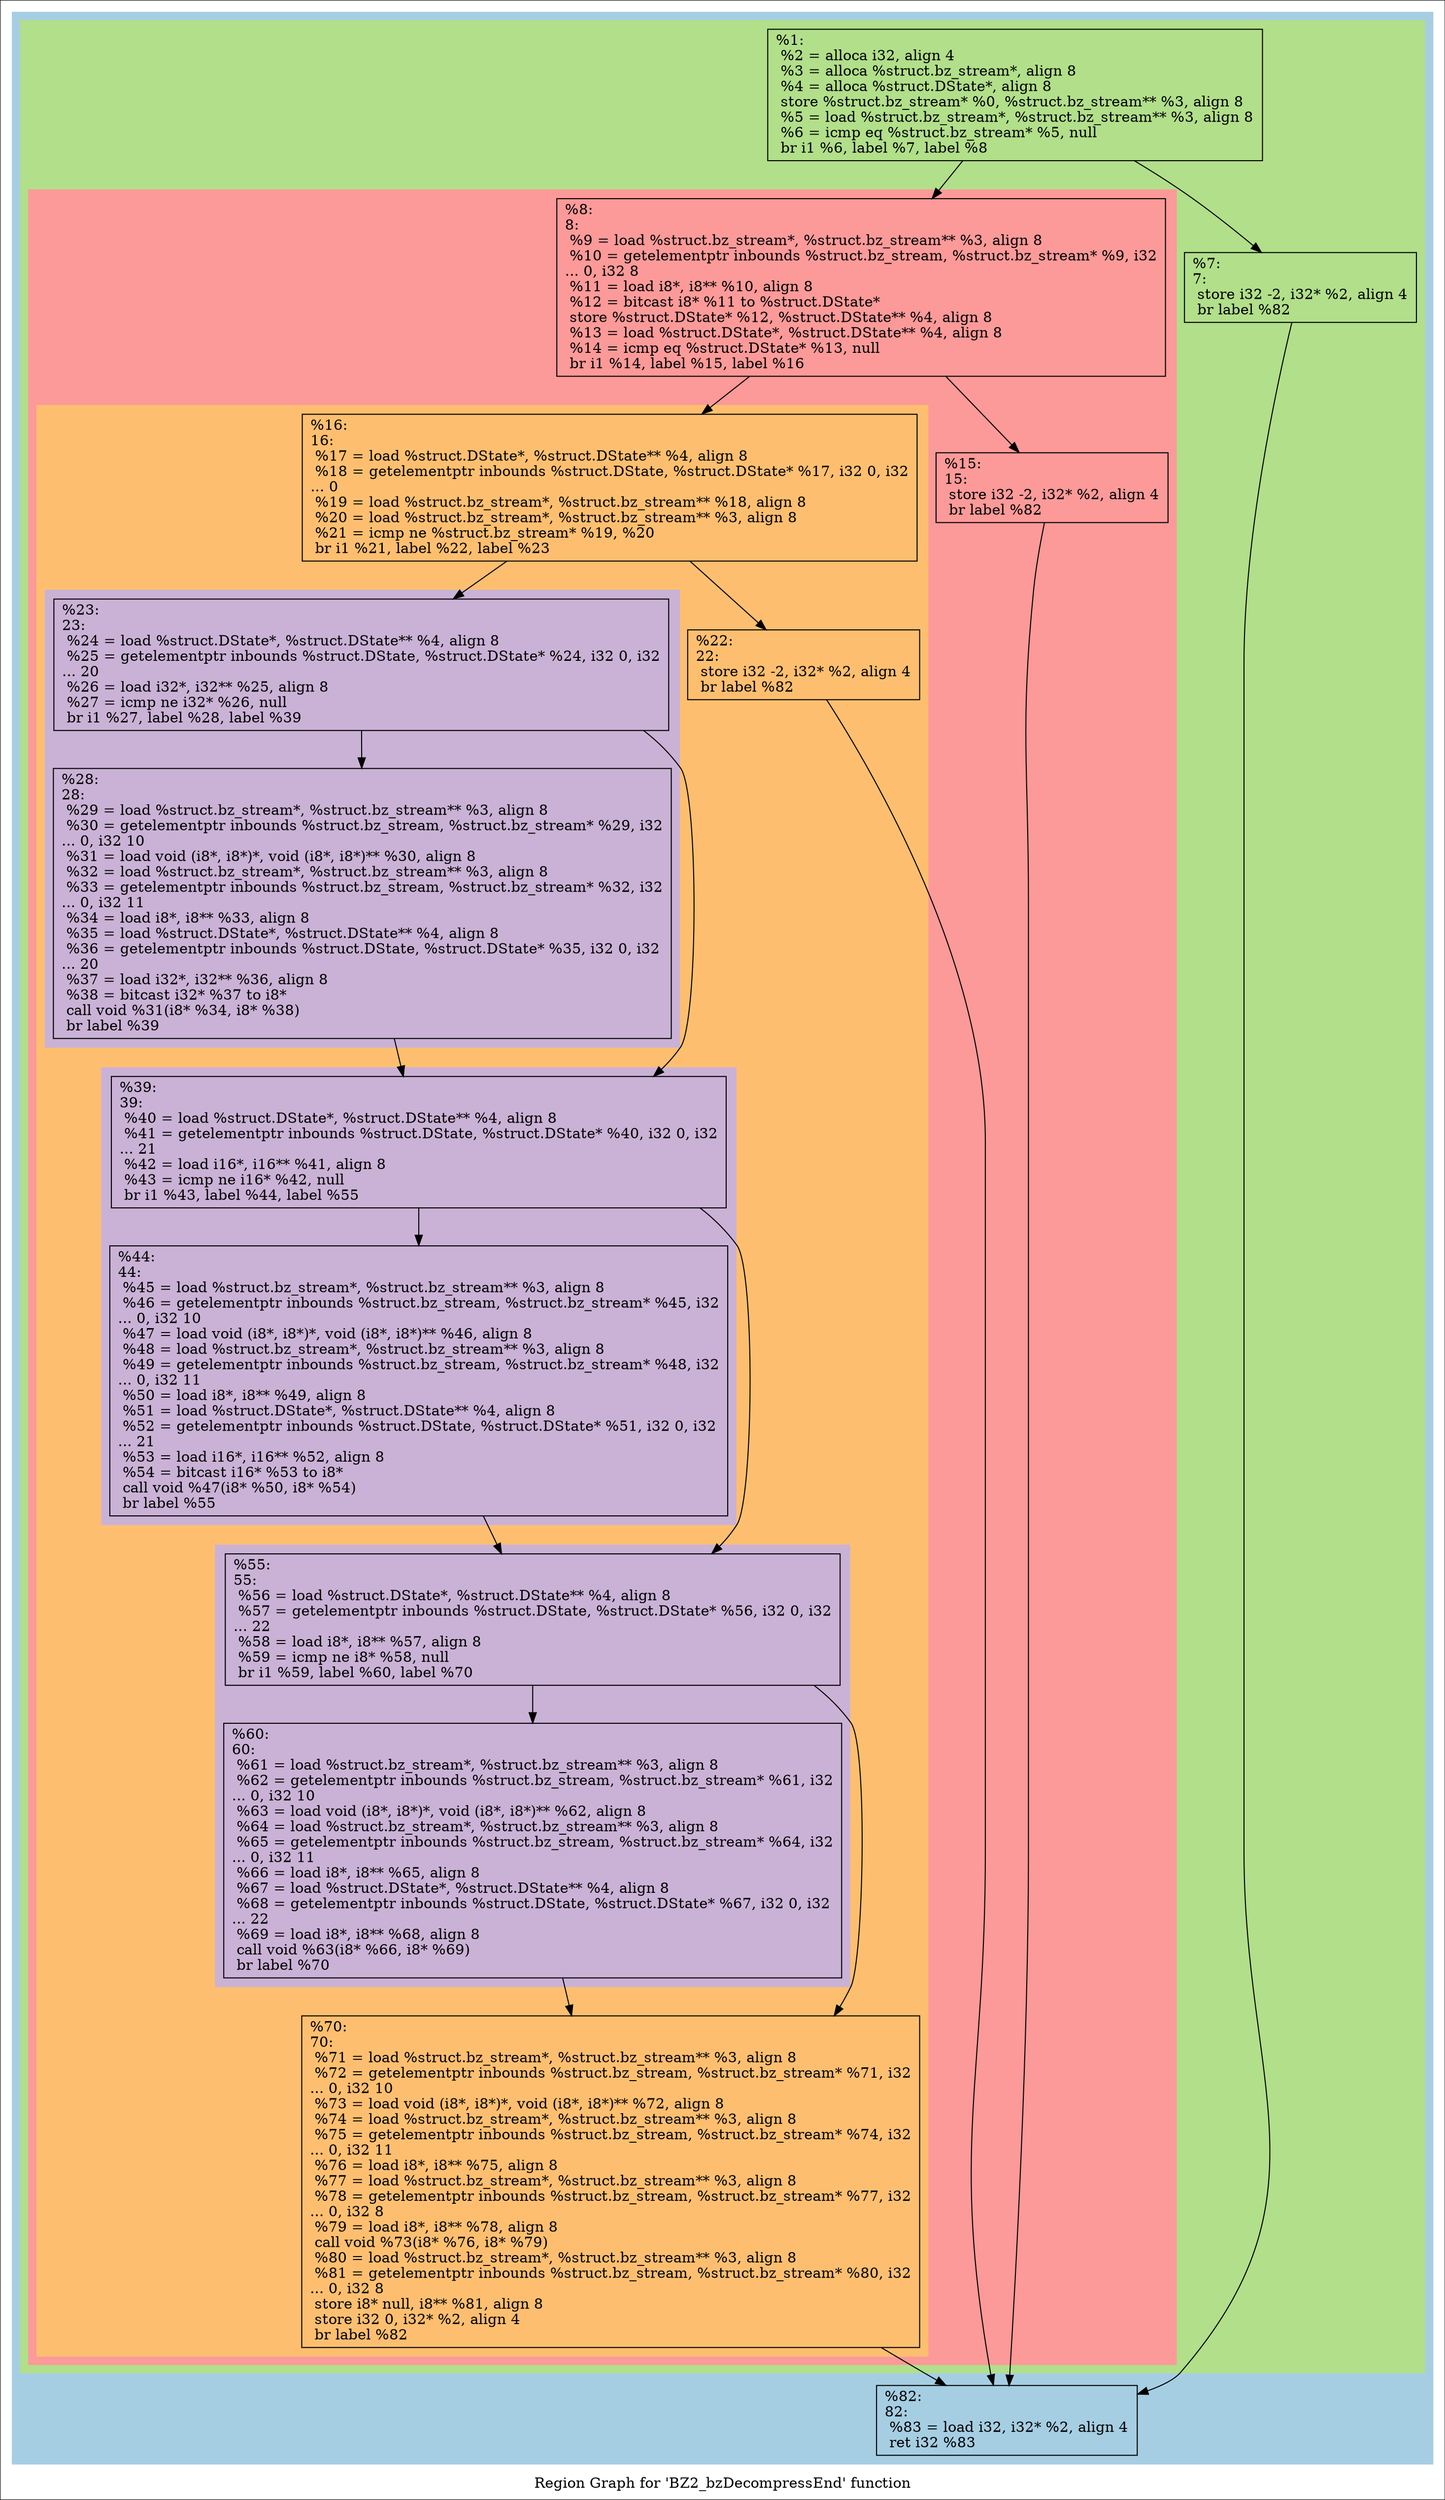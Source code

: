 digraph "Region Graph for 'BZ2_bzDecompressEnd' function" {
	label="Region Graph for 'BZ2_bzDecompressEnd' function";

	Node0x2ab8f70 [shape=record,label="{%1:\l  %2 = alloca i32, align 4\l  %3 = alloca %struct.bz_stream*, align 8\l  %4 = alloca %struct.DState*, align 8\l  store %struct.bz_stream* %0, %struct.bz_stream** %3, align 8\l  %5 = load %struct.bz_stream*, %struct.bz_stream** %3, align 8\l  %6 = icmp eq %struct.bz_stream* %5, null\l  br i1 %6, label %7, label %8\l}"];
	Node0x2ab8f70 -> Node0x29231b0;
	Node0x2ab8f70 -> Node0x2a97f60;
	Node0x29231b0 [shape=record,label="{%7:\l7:                                                \l  store i32 -2, i32* %2, align 4\l  br label %82\l}"];
	Node0x29231b0 -> Node0x2a48970;
	Node0x2a48970 [shape=record,label="{%82:\l82:                                               \l  %83 = load i32, i32* %2, align 4\l  ret i32 %83\l}"];
	Node0x2a97f60 [shape=record,label="{%8:\l8:                                                \l  %9 = load %struct.bz_stream*, %struct.bz_stream** %3, align 8\l  %10 = getelementptr inbounds %struct.bz_stream, %struct.bz_stream* %9, i32\l... 0, i32 8\l  %11 = load i8*, i8** %10, align 8\l  %12 = bitcast i8* %11 to %struct.DState*\l  store %struct.DState* %12, %struct.DState** %4, align 8\l  %13 = load %struct.DState*, %struct.DState** %4, align 8\l  %14 = icmp eq %struct.DState* %13, null\l  br i1 %14, label %15, label %16\l}"];
	Node0x2a97f60 -> Node0x2aabf10;
	Node0x2a97f60 -> Node0x2a89380;
	Node0x2aabf10 [shape=record,label="{%15:\l15:                                               \l  store i32 -2, i32* %2, align 4\l  br label %82\l}"];
	Node0x2aabf10 -> Node0x2a48970;
	Node0x2a89380 [shape=record,label="{%16:\l16:                                               \l  %17 = load %struct.DState*, %struct.DState** %4, align 8\l  %18 = getelementptr inbounds %struct.DState, %struct.DState* %17, i32 0, i32\l... 0\l  %19 = load %struct.bz_stream*, %struct.bz_stream** %18, align 8\l  %20 = load %struct.bz_stream*, %struct.bz_stream** %3, align 8\l  %21 = icmp ne %struct.bz_stream* %19, %20\l  br i1 %21, label %22, label %23\l}"];
	Node0x2a89380 -> Node0x2a488a0;
	Node0x2a89380 -> Node0x2abb9b0;
	Node0x2a488a0 [shape=record,label="{%22:\l22:                                               \l  store i32 -2, i32* %2, align 4\l  br label %82\l}"];
	Node0x2a488a0 -> Node0x2a48970;
	Node0x2abb9b0 [shape=record,label="{%23:\l23:                                               \l  %24 = load %struct.DState*, %struct.DState** %4, align 8\l  %25 = getelementptr inbounds %struct.DState, %struct.DState* %24, i32 0, i32\l... 20\l  %26 = load i32*, i32** %25, align 8\l  %27 = icmp ne i32* %26, null\l  br i1 %27, label %28, label %39\l}"];
	Node0x2abb9b0 -> Node0x2ac6030;
	Node0x2abb9b0 -> Node0x28c65f0;
	Node0x2ac6030 [shape=record,label="{%28:\l28:                                               \l  %29 = load %struct.bz_stream*, %struct.bz_stream** %3, align 8\l  %30 = getelementptr inbounds %struct.bz_stream, %struct.bz_stream* %29, i32\l... 0, i32 10\l  %31 = load void (i8*, i8*)*, void (i8*, i8*)** %30, align 8\l  %32 = load %struct.bz_stream*, %struct.bz_stream** %3, align 8\l  %33 = getelementptr inbounds %struct.bz_stream, %struct.bz_stream* %32, i32\l... 0, i32 11\l  %34 = load i8*, i8** %33, align 8\l  %35 = load %struct.DState*, %struct.DState** %4, align 8\l  %36 = getelementptr inbounds %struct.DState, %struct.DState* %35, i32 0, i32\l... 20\l  %37 = load i32*, i32** %36, align 8\l  %38 = bitcast i32* %37 to i8*\l  call void %31(i8* %34, i8* %38)\l  br label %39\l}"];
	Node0x2ac6030 -> Node0x28c65f0;
	Node0x28c65f0 [shape=record,label="{%39:\l39:                                               \l  %40 = load %struct.DState*, %struct.DState** %4, align 8\l  %41 = getelementptr inbounds %struct.DState, %struct.DState* %40, i32 0, i32\l... 21\l  %42 = load i16*, i16** %41, align 8\l  %43 = icmp ne i16* %42, null\l  br i1 %43, label %44, label %55\l}"];
	Node0x28c65f0 -> Node0x2a97e70;
	Node0x28c65f0 -> Node0x29fc360;
	Node0x2a97e70 [shape=record,label="{%44:\l44:                                               \l  %45 = load %struct.bz_stream*, %struct.bz_stream** %3, align 8\l  %46 = getelementptr inbounds %struct.bz_stream, %struct.bz_stream* %45, i32\l... 0, i32 10\l  %47 = load void (i8*, i8*)*, void (i8*, i8*)** %46, align 8\l  %48 = load %struct.bz_stream*, %struct.bz_stream** %3, align 8\l  %49 = getelementptr inbounds %struct.bz_stream, %struct.bz_stream* %48, i32\l... 0, i32 11\l  %50 = load i8*, i8** %49, align 8\l  %51 = load %struct.DState*, %struct.DState** %4, align 8\l  %52 = getelementptr inbounds %struct.DState, %struct.DState* %51, i32 0, i32\l... 21\l  %53 = load i16*, i16** %52, align 8\l  %54 = bitcast i16* %53 to i8*\l  call void %47(i8* %50, i8* %54)\l  br label %55\l}"];
	Node0x2a97e70 -> Node0x29fc360;
	Node0x29fc360 [shape=record,label="{%55:\l55:                                               \l  %56 = load %struct.DState*, %struct.DState** %4, align 8\l  %57 = getelementptr inbounds %struct.DState, %struct.DState* %56, i32 0, i32\l... 22\l  %58 = load i8*, i8** %57, align 8\l  %59 = icmp ne i8* %58, null\l  br i1 %59, label %60, label %70\l}"];
	Node0x29fc360 -> Node0x2b49650;
	Node0x29fc360 -> Node0x2b33b40;
	Node0x2b49650 [shape=record,label="{%60:\l60:                                               \l  %61 = load %struct.bz_stream*, %struct.bz_stream** %3, align 8\l  %62 = getelementptr inbounds %struct.bz_stream, %struct.bz_stream* %61, i32\l... 0, i32 10\l  %63 = load void (i8*, i8*)*, void (i8*, i8*)** %62, align 8\l  %64 = load %struct.bz_stream*, %struct.bz_stream** %3, align 8\l  %65 = getelementptr inbounds %struct.bz_stream, %struct.bz_stream* %64, i32\l... 0, i32 11\l  %66 = load i8*, i8** %65, align 8\l  %67 = load %struct.DState*, %struct.DState** %4, align 8\l  %68 = getelementptr inbounds %struct.DState, %struct.DState* %67, i32 0, i32\l... 22\l  %69 = load i8*, i8** %68, align 8\l  call void %63(i8* %66, i8* %69)\l  br label %70\l}"];
	Node0x2b49650 -> Node0x2b33b40;
	Node0x2b33b40 [shape=record,label="{%70:\l70:                                               \l  %71 = load %struct.bz_stream*, %struct.bz_stream** %3, align 8\l  %72 = getelementptr inbounds %struct.bz_stream, %struct.bz_stream* %71, i32\l... 0, i32 10\l  %73 = load void (i8*, i8*)*, void (i8*, i8*)** %72, align 8\l  %74 = load %struct.bz_stream*, %struct.bz_stream** %3, align 8\l  %75 = getelementptr inbounds %struct.bz_stream, %struct.bz_stream* %74, i32\l... 0, i32 11\l  %76 = load i8*, i8** %75, align 8\l  %77 = load %struct.bz_stream*, %struct.bz_stream** %3, align 8\l  %78 = getelementptr inbounds %struct.bz_stream, %struct.bz_stream* %77, i32\l... 0, i32 8\l  %79 = load i8*, i8** %78, align 8\l  call void %73(i8* %76, i8* %79)\l  %80 = load %struct.bz_stream*, %struct.bz_stream** %3, align 8\l  %81 = getelementptr inbounds %struct.bz_stream, %struct.bz_stream* %80, i32\l... 0, i32 8\l  store i8* null, i8** %81, align 8\l  store i32 0, i32* %2, align 4\l  br label %82\l}"];
	Node0x2b33b40 -> Node0x2a48970;
	colorscheme = "paired12"
        subgraph cluster_0x2b9bf80 {
          label = "";
          style = filled;
          color = 1
          subgraph cluster_0x2b9b510 {
            label = "";
            style = filled;
            color = 3
            subgraph cluster_0x2b9b490 {
              label = "";
              style = filled;
              color = 5
              subgraph cluster_0x2b8c0c0 {
                label = "";
                style = filled;
                color = 7
                subgraph cluster_0x2b92400 {
                  label = "";
                  style = filled;
                  color = 9
                  Node0x2abb9b0;
                  Node0x2ac6030;
                }
                subgraph cluster_0x2b90e80 {
                  label = "";
                  style = filled;
                  color = 9
                  Node0x28c65f0;
                  Node0x2a97e70;
                }
                subgraph cluster_0x2b8bbb0 {
                  label = "";
                  style = filled;
                  color = 9
                  Node0x29fc360;
                  Node0x2b49650;
                }
                Node0x2a89380;
                Node0x2a488a0;
                Node0x2b33b40;
              }
              Node0x2a97f60;
              Node0x2aabf10;
            }
            Node0x2ab8f70;
            Node0x29231b0;
          }
          Node0x2a48970;
        }
}
